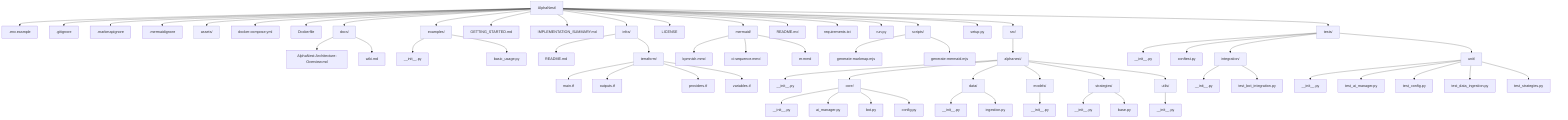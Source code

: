 flowchart TB
classDef dir fill:#eef,stroke:#99c,stroke-width:1px;
d__["AlphaNest/"]:::dir
f__env_example[".env.example"]
f__gitignore[".gitignore"]
f__markmapignore[".markmapignore"]
f__mermaidignore[".mermaidignore"]
d_assets["assets/"]:::dir
f_docker_compose_yml["docker-compose.yml"]
f_Dockerfile["Dockerfile"]
d_docs["docs/"]:::dir
f_docs_AlphaNest_Architecture_Overview_md["AlphaNest-Architecture-Overview.md"]
f_docs_wiki_md["wiki.md"]
d_examples["examples/"]:::dir
f_examples___init___py["__init__.py"]
f_examples_basic_usage_py["basic_usage.py"]
f_GETTING_STARTED_md["GETTING_STARTED.md"]
f_IMPLEMENTATION_SUMMARY_md["IMPLEMENTATION_SUMMARY.md"]
d_infra["infra/"]:::dir
f_infra_README_md["README.md"]
d_infra_terraform["terraform/"]:::dir
f_infra_terraform_main_tf["main.tf"]
f_infra_terraform_outputs_tf["outputs.tf"]
f_infra_terraform_providers_tf["providers.tf"]
f_infra_terraform_variables_tf["variables.tf"]
f_LICENSE["LICENSE"]
d_mermaid["mermaid/"]:::dir
f_mermaid_bpmnish_mmd["bpmnish.mmd"]
f_mermaid_ci_sequence_mmd["ci-sequence.mmd"]
f_mermaid_er_mmd["er.mmd"]
f_README_md["README.md"]
f_requirements_txt["requirements.txt"]
f_run_py["run.py"]
d_scripts["scripts/"]:::dir
f_scripts_generate_markmap_mjs["generate-markmap.mjs"]
f_scripts_generate_mermaid_mjs["generate-mermaid.mjs"]
f_setup_py["setup.py"]
d_src["src/"]:::dir
d_src_alphanest["alphanest/"]:::dir
f_src_alphanest___init___py["__init__.py"]
d_src_alphanest_core["core/"]:::dir
f_src_alphanest_core___init___py["__init__.py"]
f_src_alphanest_core_ai_manager_py["ai_manager.py"]
f_src_alphanest_core_bot_py["bot.py"]
f_src_alphanest_core_config_py["config.py"]
d_src_alphanest_data["data/"]:::dir
f_src_alphanest_data___init___py["__init__.py"]
f_src_alphanest_data_ingestion_py["ingestion.py"]
d_src_alphanest_models["models/"]:::dir
f_src_alphanest_models___init___py["__init__.py"]
d_src_alphanest_strategies["strategies/"]:::dir
f_src_alphanest_strategies___init___py["__init__.py"]
f_src_alphanest_strategies_base_py["base.py"]
d_src_alphanest_utils["utils/"]:::dir
f_src_alphanest_utils___init___py["__init__.py"]
d_tests["tests/"]:::dir
f_tests___init___py["__init__.py"]
f_tests_conftest_py["conftest.py"]
d_tests_integration["integration/"]:::dir
f_tests_integration___init___py["__init__.py"]
f_tests_integration_test_bot_integration_py["test_bot_integration.py"]
d_tests_unit["unit/"]:::dir
f_tests_unit___init___py["__init__.py"]
f_tests_unit_test_ai_manager_py["test_ai_manager.py"]
f_tests_unit_test_config_py["test_config.py"]
f_tests_unit_test_data_ingestion_py["test_data_ingestion.py"]
f_tests_unit_test_strategies_py["test_strategies.py"]
d__ --> f__env_example
d__ --> f__gitignore
d__ --> f__markmapignore
d__ --> f__mermaidignore
d__ --> d_assets
d__ --> f_docker_compose_yml
d__ --> f_Dockerfile
d__ --> d_docs
d_docs --> f_docs_AlphaNest_Architecture_Overview_md
d_docs --> f_docs_wiki_md
d__ --> d_examples
d_examples --> f_examples___init___py
d_examples --> f_examples_basic_usage_py
d__ --> f_GETTING_STARTED_md
d__ --> f_IMPLEMENTATION_SUMMARY_md
d__ --> d_infra
d_infra --> f_infra_README_md
d_infra --> d_infra_terraform
d_infra_terraform --> f_infra_terraform_main_tf
d_infra_terraform --> f_infra_terraform_outputs_tf
d_infra_terraform --> f_infra_terraform_providers_tf
d_infra_terraform --> f_infra_terraform_variables_tf
d__ --> f_LICENSE
d__ --> d_mermaid
d_mermaid --> f_mermaid_bpmnish_mmd
d_mermaid --> f_mermaid_ci_sequence_mmd
d_mermaid --> f_mermaid_er_mmd
d__ --> f_README_md
d__ --> f_requirements_txt
d__ --> f_run_py
d__ --> d_scripts
d_scripts --> f_scripts_generate_markmap_mjs
d_scripts --> f_scripts_generate_mermaid_mjs
d__ --> f_setup_py
d__ --> d_src
d_src --> d_src_alphanest
d_src_alphanest --> f_src_alphanest___init___py
d_src_alphanest --> d_src_alphanest_core
d_src_alphanest_core --> f_src_alphanest_core___init___py
d_src_alphanest_core --> f_src_alphanest_core_ai_manager_py
d_src_alphanest_core --> f_src_alphanest_core_bot_py
d_src_alphanest_core --> f_src_alphanest_core_config_py
d_src_alphanest --> d_src_alphanest_data
d_src_alphanest_data --> f_src_alphanest_data___init___py
d_src_alphanest_data --> f_src_alphanest_data_ingestion_py
d_src_alphanest --> d_src_alphanest_models
d_src_alphanest_models --> f_src_alphanest_models___init___py
d_src_alphanest --> d_src_alphanest_strategies
d_src_alphanest_strategies --> f_src_alphanest_strategies___init___py
d_src_alphanest_strategies --> f_src_alphanest_strategies_base_py
d_src_alphanest --> d_src_alphanest_utils
d_src_alphanest_utils --> f_src_alphanest_utils___init___py
d__ --> d_tests
d_tests --> f_tests___init___py
d_tests --> f_tests_conftest_py
d_tests --> d_tests_integration
d_tests_integration --> f_tests_integration___init___py
d_tests_integration --> f_tests_integration_test_bot_integration_py
d_tests --> d_tests_unit
d_tests_unit --> f_tests_unit___init___py
d_tests_unit --> f_tests_unit_test_ai_manager_py
d_tests_unit --> f_tests_unit_test_config_py
d_tests_unit --> f_tests_unit_test_data_ingestion_py
d_tests_unit --> f_tests_unit_test_strategies_py
